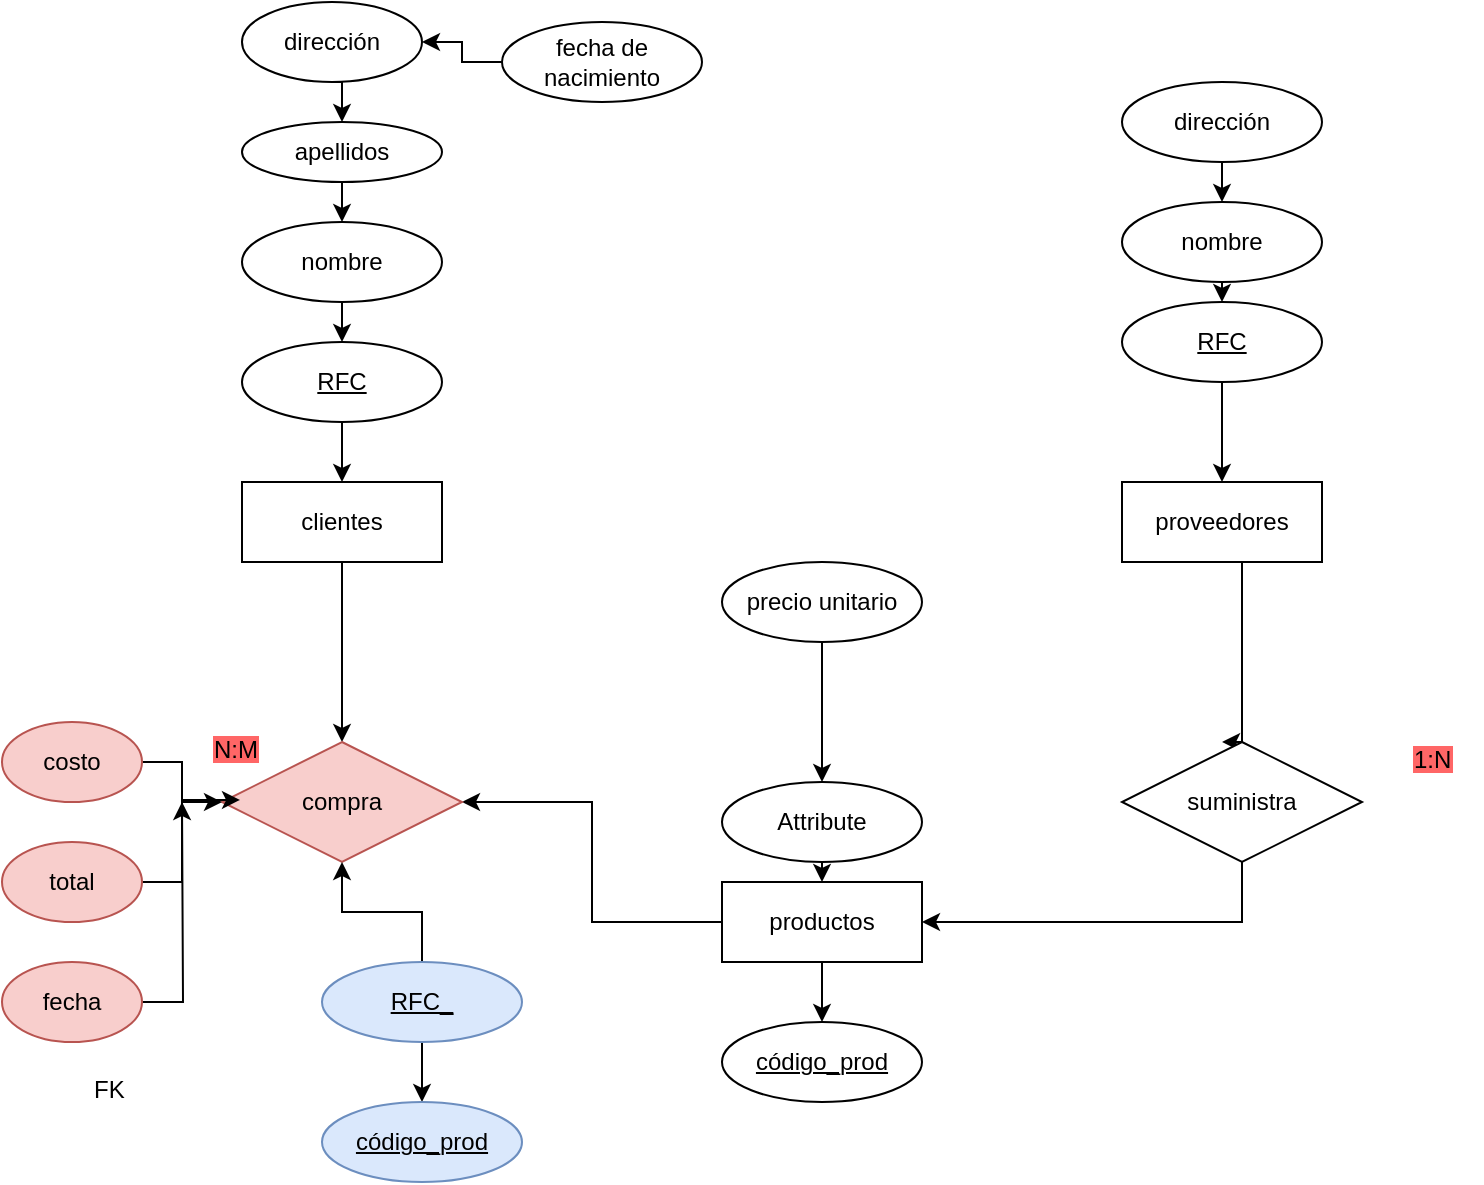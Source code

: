 <mxfile version="20.2.3" type="github">
  <diagram id="SpdsLTlt3C1zTrYzNMNh" name="Página-1">
    <mxGraphModel dx="1422" dy="794" grid="1" gridSize="10" guides="1" tooltips="1" connect="1" arrows="0" fold="1" page="1" pageScale="1" pageWidth="827" pageHeight="1169" math="0" shadow="0">
      <root>
        <mxCell id="0" />
        <mxCell id="1" parent="0" />
        <mxCell id="-u5mKM38-H2IbTdaF1BU-21" style="edgeStyle=orthogonalEdgeStyle;rounded=0;orthogonalLoop=1;jettySize=auto;html=1;exitX=0.5;exitY=1;exitDx=0;exitDy=0;" edge="1" parent="1" source="-u5mKM38-H2IbTdaF1BU-1" target="-u5mKM38-H2IbTdaF1BU-4">
          <mxGeometry relative="1" as="geometry" />
        </mxCell>
        <mxCell id="-u5mKM38-H2IbTdaF1BU-1" value="clientes" style="whiteSpace=wrap;html=1;align=center;" vertex="1" parent="1">
          <mxGeometry x="120" y="240" width="100" height="40" as="geometry" />
        </mxCell>
        <mxCell id="-u5mKM38-H2IbTdaF1BU-26" style="edgeStyle=orthogonalEdgeStyle;rounded=0;orthogonalLoop=1;jettySize=auto;html=1;exitX=0.5;exitY=1;exitDx=0;exitDy=0;entryX=0.417;entryY=0;entryDx=0;entryDy=0;entryPerimeter=0;" edge="1" parent="1" source="-u5mKM38-H2IbTdaF1BU-2" target="-u5mKM38-H2IbTdaF1BU-5">
          <mxGeometry relative="1" as="geometry">
            <Array as="points">
              <mxPoint x="620" y="280" />
              <mxPoint x="620" y="370" />
            </Array>
          </mxGeometry>
        </mxCell>
        <mxCell id="-u5mKM38-H2IbTdaF1BU-2" value="proveedores" style="whiteSpace=wrap;html=1;align=center;" vertex="1" parent="1">
          <mxGeometry x="560" y="240" width="100" height="40" as="geometry" />
        </mxCell>
        <mxCell id="-u5mKM38-H2IbTdaF1BU-30" value="" style="edgeStyle=orthogonalEdgeStyle;rounded=0;orthogonalLoop=1;jettySize=auto;html=1;" edge="1" parent="1" source="-u5mKM38-H2IbTdaF1BU-3" target="-u5mKM38-H2IbTdaF1BU-16">
          <mxGeometry relative="1" as="geometry" />
        </mxCell>
        <mxCell id="-u5mKM38-H2IbTdaF1BU-45" style="edgeStyle=orthogonalEdgeStyle;rounded=0;orthogonalLoop=1;jettySize=auto;html=1;exitX=0;exitY=0.5;exitDx=0;exitDy=0;entryX=1;entryY=0.5;entryDx=0;entryDy=0;" edge="1" parent="1" source="-u5mKM38-H2IbTdaF1BU-3" target="-u5mKM38-H2IbTdaF1BU-4">
          <mxGeometry relative="1" as="geometry" />
        </mxCell>
        <mxCell id="-u5mKM38-H2IbTdaF1BU-3" value="productos" style="whiteSpace=wrap;html=1;align=center;" vertex="1" parent="1">
          <mxGeometry x="360" y="440" width="100" height="40" as="geometry" />
        </mxCell>
        <mxCell id="-u5mKM38-H2IbTdaF1BU-4" value="compra" style="shape=rhombus;perimeter=rhombusPerimeter;whiteSpace=wrap;html=1;align=center;fillColor=#f8cecc;strokeColor=#b85450;" vertex="1" parent="1">
          <mxGeometry x="110" y="370" width="120" height="60" as="geometry" />
        </mxCell>
        <mxCell id="-u5mKM38-H2IbTdaF1BU-27" style="edgeStyle=orthogonalEdgeStyle;rounded=0;orthogonalLoop=1;jettySize=auto;html=1;exitX=0.5;exitY=1;exitDx=0;exitDy=0;entryX=1;entryY=0.5;entryDx=0;entryDy=0;" edge="1" parent="1" source="-u5mKM38-H2IbTdaF1BU-5" target="-u5mKM38-H2IbTdaF1BU-3">
          <mxGeometry relative="1" as="geometry" />
        </mxCell>
        <mxCell id="-u5mKM38-H2IbTdaF1BU-5" value="suministra" style="shape=rhombus;perimeter=rhombusPerimeter;whiteSpace=wrap;html=1;align=center;" vertex="1" parent="1">
          <mxGeometry x="560" y="370" width="120" height="60" as="geometry" />
        </mxCell>
        <mxCell id="-u5mKM38-H2IbTdaF1BU-22" style="edgeStyle=orthogonalEdgeStyle;rounded=0;orthogonalLoop=1;jettySize=auto;html=1;exitX=1;exitY=0.5;exitDx=0;exitDy=0;" edge="1" parent="1" source="-u5mKM38-H2IbTdaF1BU-8" target="-u5mKM38-H2IbTdaF1BU-4">
          <mxGeometry relative="1" as="geometry" />
        </mxCell>
        <mxCell id="-u5mKM38-H2IbTdaF1BU-8" value="costo" style="ellipse;whiteSpace=wrap;html=1;align=center;fillColor=#f8cecc;strokeColor=#b85450;" vertex="1" parent="1">
          <mxGeometry y="360" width="70" height="40" as="geometry" />
        </mxCell>
        <mxCell id="-u5mKM38-H2IbTdaF1BU-23" style="edgeStyle=orthogonalEdgeStyle;rounded=0;orthogonalLoop=1;jettySize=auto;html=1;exitX=1;exitY=0.5;exitDx=0;exitDy=0;entryX=0.075;entryY=0.483;entryDx=0;entryDy=0;entryPerimeter=0;" edge="1" parent="1" source="-u5mKM38-H2IbTdaF1BU-9" target="-u5mKM38-H2IbTdaF1BU-4">
          <mxGeometry relative="1" as="geometry" />
        </mxCell>
        <mxCell id="-u5mKM38-H2IbTdaF1BU-9" value="total" style="ellipse;whiteSpace=wrap;html=1;align=center;fillColor=#f8cecc;strokeColor=#b85450;" vertex="1" parent="1">
          <mxGeometry y="420" width="70" height="40" as="geometry" />
        </mxCell>
        <mxCell id="-u5mKM38-H2IbTdaF1BU-24" style="edgeStyle=orthogonalEdgeStyle;rounded=0;orthogonalLoop=1;jettySize=auto;html=1;exitX=1;exitY=0.5;exitDx=0;exitDy=0;" edge="1" parent="1" source="-u5mKM38-H2IbTdaF1BU-10">
          <mxGeometry relative="1" as="geometry">
            <mxPoint x="90" y="400" as="targetPoint" />
          </mxGeometry>
        </mxCell>
        <mxCell id="-u5mKM38-H2IbTdaF1BU-10" value="fecha" style="ellipse;whiteSpace=wrap;html=1;align=center;fillColor=#f8cecc;strokeColor=#b85450;" vertex="1" parent="1">
          <mxGeometry y="480" width="70" height="40" as="geometry" />
        </mxCell>
        <mxCell id="-u5mKM38-H2IbTdaF1BU-20" style="edgeStyle=orthogonalEdgeStyle;rounded=0;orthogonalLoop=1;jettySize=auto;html=1;exitX=0.5;exitY=1;exitDx=0;exitDy=0;entryX=0.5;entryY=0;entryDx=0;entryDy=0;" edge="1" parent="1" source="-u5mKM38-H2IbTdaF1BU-13" target="-u5mKM38-H2IbTdaF1BU-1">
          <mxGeometry relative="1" as="geometry" />
        </mxCell>
        <mxCell id="-u5mKM38-H2IbTdaF1BU-13" value="RFC" style="ellipse;whiteSpace=wrap;html=1;align=center;fontStyle=4;" vertex="1" parent="1">
          <mxGeometry x="120" y="170" width="100" height="40" as="geometry" />
        </mxCell>
        <mxCell id="-u5mKM38-H2IbTdaF1BU-25" style="edgeStyle=orthogonalEdgeStyle;rounded=0;orthogonalLoop=1;jettySize=auto;html=1;exitX=0.5;exitY=1;exitDx=0;exitDy=0;" edge="1" parent="1" source="-u5mKM38-H2IbTdaF1BU-15" target="-u5mKM38-H2IbTdaF1BU-2">
          <mxGeometry relative="1" as="geometry" />
        </mxCell>
        <mxCell id="-u5mKM38-H2IbTdaF1BU-15" value="RFC" style="ellipse;whiteSpace=wrap;html=1;align=center;fontStyle=4;" vertex="1" parent="1">
          <mxGeometry x="560" y="150" width="100" height="40" as="geometry" />
        </mxCell>
        <mxCell id="-u5mKM38-H2IbTdaF1BU-29" style="edgeStyle=orthogonalEdgeStyle;rounded=0;orthogonalLoop=1;jettySize=auto;html=1;" edge="1" parent="1">
          <mxGeometry relative="1" as="geometry">
            <mxPoint x="410" y="430" as="targetPoint" />
            <mxPoint x="410" y="430" as="sourcePoint" />
          </mxGeometry>
        </mxCell>
        <mxCell id="-u5mKM38-H2IbTdaF1BU-16" value="código_prod" style="ellipse;whiteSpace=wrap;html=1;align=center;fontStyle=4;" vertex="1" parent="1">
          <mxGeometry x="360" y="510" width="100" height="40" as="geometry" />
        </mxCell>
        <mxCell id="-u5mKM38-H2IbTdaF1BU-46" value="" style="edgeStyle=orthogonalEdgeStyle;rounded=0;orthogonalLoop=1;jettySize=auto;html=1;" edge="1" parent="1" source="-u5mKM38-H2IbTdaF1BU-17" target="-u5mKM38-H2IbTdaF1BU-18">
          <mxGeometry relative="1" as="geometry" />
        </mxCell>
        <mxCell id="-u5mKM38-H2IbTdaF1BU-47" style="edgeStyle=orthogonalEdgeStyle;rounded=0;orthogonalLoop=1;jettySize=auto;html=1;exitX=0.5;exitY=0;exitDx=0;exitDy=0;" edge="1" parent="1" source="-u5mKM38-H2IbTdaF1BU-17" target="-u5mKM38-H2IbTdaF1BU-4">
          <mxGeometry relative="1" as="geometry" />
        </mxCell>
        <mxCell id="-u5mKM38-H2IbTdaF1BU-17" value="RFC_" style="ellipse;whiteSpace=wrap;html=1;align=center;fontStyle=4;fillColor=#dae8fc;strokeColor=#6c8ebf;" vertex="1" parent="1">
          <mxGeometry x="160" y="480" width="100" height="40" as="geometry" />
        </mxCell>
        <mxCell id="-u5mKM38-H2IbTdaF1BU-18" value="código_prod" style="ellipse;whiteSpace=wrap;html=1;align=center;fontStyle=4;fillColor=#dae8fc;strokeColor=#6c8ebf;" vertex="1" parent="1">
          <mxGeometry x="160" y="550" width="100" height="40" as="geometry" />
        </mxCell>
        <mxCell id="-u5mKM38-H2IbTdaF1BU-43" value="" style="line;strokeWidth=1;rotatable=0;dashed=0;labelPosition=right;align=left;verticalAlign=middle;spacingTop=0;spacingLeft=6;points=[];portConstraint=eastwest;labelBackgroundColor=#FF6666;" vertex="1" parent="1">
          <mxGeometry x="380" y="400" width="60" height="10" as="geometry" />
        </mxCell>
        <mxCell id="-u5mKM38-H2IbTdaF1BU-44" value="" style="line;strokeWidth=1;rotatable=0;dashed=0;labelPosition=right;align=left;verticalAlign=middle;spacingTop=0;spacingLeft=6;points=[];portConstraint=eastwest;labelBackgroundColor=#FF6666;" vertex="1" parent="1">
          <mxGeometry x="380" y="400" width="60" height="10" as="geometry" />
        </mxCell>
        <mxCell id="-u5mKM38-H2IbTdaF1BU-49" value="1:N" style="text;strokeColor=none;fillColor=none;spacingLeft=4;spacingRight=4;overflow=hidden;rotatable=0;points=[[0,0.5],[1,0.5]];portConstraint=eastwest;fontSize=12;labelBackgroundColor=#FF6666;" vertex="1" parent="1">
          <mxGeometry x="700" y="365" width="40" height="30" as="geometry" />
        </mxCell>
        <mxCell id="-u5mKM38-H2IbTdaF1BU-50" value="N:M" style="text;strokeColor=none;fillColor=none;spacingLeft=4;spacingRight=4;overflow=hidden;rotatable=0;points=[[0,0.5],[1,0.5]];portConstraint=eastwest;fontSize=12;labelBackgroundColor=#FF6666;" vertex="1" parent="1">
          <mxGeometry x="100" y="360" width="40" height="30" as="geometry" />
        </mxCell>
        <mxCell id="-u5mKM38-H2IbTdaF1BU-71" style="edgeStyle=orthogonalEdgeStyle;rounded=0;orthogonalLoop=1;jettySize=auto;html=1;exitX=0.5;exitY=1;exitDx=0;exitDy=0;entryX=0.5;entryY=0;entryDx=0;entryDy=0;" edge="1" parent="1" source="-u5mKM38-H2IbTdaF1BU-51" target="-u5mKM38-H2IbTdaF1BU-3">
          <mxGeometry relative="1" as="geometry" />
        </mxCell>
        <mxCell id="-u5mKM38-H2IbTdaF1BU-51" value="Attribute" style="ellipse;whiteSpace=wrap;html=1;align=center;labelBackgroundColor=none;" vertex="1" parent="1">
          <mxGeometry x="360" y="390" width="100" height="40" as="geometry" />
        </mxCell>
        <mxCell id="-u5mKM38-H2IbTdaF1BU-68" style="edgeStyle=orthogonalEdgeStyle;rounded=0;orthogonalLoop=1;jettySize=auto;html=1;exitX=0.5;exitY=1;exitDx=0;exitDy=0;entryX=0.5;entryY=0;entryDx=0;entryDy=0;" edge="1" parent="1" source="-u5mKM38-H2IbTdaF1BU-53" target="-u5mKM38-H2IbTdaF1BU-57">
          <mxGeometry relative="1" as="geometry" />
        </mxCell>
        <mxCell id="-u5mKM38-H2IbTdaF1BU-53" value="apellidos" style="ellipse;whiteSpace=wrap;html=1;align=center;labelBackgroundColor=none;" vertex="1" parent="1">
          <mxGeometry x="120" y="60" width="100" height="30" as="geometry" />
        </mxCell>
        <mxCell id="-u5mKM38-H2IbTdaF1BU-67" style="edgeStyle=orthogonalEdgeStyle;rounded=0;orthogonalLoop=1;jettySize=auto;html=1;exitX=0.5;exitY=1;exitDx=0;exitDy=0;entryX=0.5;entryY=0;entryDx=0;entryDy=0;" edge="1" parent="1" source="-u5mKM38-H2IbTdaF1BU-55" target="-u5mKM38-H2IbTdaF1BU-53">
          <mxGeometry relative="1" as="geometry" />
        </mxCell>
        <mxCell id="-u5mKM38-H2IbTdaF1BU-55" value="dirección" style="ellipse;whiteSpace=wrap;html=1;align=center;labelBackgroundColor=none;" vertex="1" parent="1">
          <mxGeometry x="120" width="90" height="40" as="geometry" />
        </mxCell>
        <mxCell id="-u5mKM38-H2IbTdaF1BU-70" style="edgeStyle=orthogonalEdgeStyle;rounded=0;orthogonalLoop=1;jettySize=auto;html=1;exitX=0.5;exitY=1;exitDx=0;exitDy=0;entryX=0.5;entryY=0;entryDx=0;entryDy=0;" edge="1" parent="1" source="-u5mKM38-H2IbTdaF1BU-56" target="-u5mKM38-H2IbTdaF1BU-51">
          <mxGeometry relative="1" as="geometry" />
        </mxCell>
        <mxCell id="-u5mKM38-H2IbTdaF1BU-56" value="precio unitario" style="ellipse;whiteSpace=wrap;html=1;align=center;labelBackgroundColor=none;" vertex="1" parent="1">
          <mxGeometry x="360" y="280" width="100" height="40" as="geometry" />
        </mxCell>
        <mxCell id="-u5mKM38-H2IbTdaF1BU-69" style="edgeStyle=orthogonalEdgeStyle;rounded=0;orthogonalLoop=1;jettySize=auto;html=1;exitX=0.5;exitY=1;exitDx=0;exitDy=0;entryX=0.5;entryY=0;entryDx=0;entryDy=0;" edge="1" parent="1" source="-u5mKM38-H2IbTdaF1BU-57" target="-u5mKM38-H2IbTdaF1BU-13">
          <mxGeometry relative="1" as="geometry" />
        </mxCell>
        <mxCell id="-u5mKM38-H2IbTdaF1BU-57" value="nombre" style="ellipse;whiteSpace=wrap;html=1;align=center;labelBackgroundColor=none;" vertex="1" parent="1">
          <mxGeometry x="120" y="110" width="100" height="40" as="geometry" />
        </mxCell>
        <mxCell id="-u5mKM38-H2IbTdaF1BU-65" style="edgeStyle=orthogonalEdgeStyle;rounded=0;orthogonalLoop=1;jettySize=auto;html=1;exitX=0;exitY=0.5;exitDx=0;exitDy=0;entryX=1;entryY=0.5;entryDx=0;entryDy=0;" edge="1" parent="1" source="-u5mKM38-H2IbTdaF1BU-58" target="-u5mKM38-H2IbTdaF1BU-55">
          <mxGeometry relative="1" as="geometry" />
        </mxCell>
        <mxCell id="-u5mKM38-H2IbTdaF1BU-58" value="fecha de nacimiento" style="ellipse;whiteSpace=wrap;html=1;align=center;labelBackgroundColor=none;" vertex="1" parent="1">
          <mxGeometry x="250" y="10" width="100" height="40" as="geometry" />
        </mxCell>
        <mxCell id="-u5mKM38-H2IbTdaF1BU-63" style="edgeStyle=orthogonalEdgeStyle;rounded=0;orthogonalLoop=1;jettySize=auto;html=1;exitX=0.5;exitY=1;exitDx=0;exitDy=0;entryX=0.5;entryY=0;entryDx=0;entryDy=0;" edge="1" parent="1" source="-u5mKM38-H2IbTdaF1BU-59" target="-u5mKM38-H2IbTdaF1BU-15">
          <mxGeometry relative="1" as="geometry" />
        </mxCell>
        <mxCell id="-u5mKM38-H2IbTdaF1BU-59" value="nombre" style="ellipse;whiteSpace=wrap;html=1;align=center;labelBackgroundColor=none;" vertex="1" parent="1">
          <mxGeometry x="560" y="100" width="100" height="40" as="geometry" />
        </mxCell>
        <mxCell id="-u5mKM38-H2IbTdaF1BU-62" style="edgeStyle=orthogonalEdgeStyle;rounded=0;orthogonalLoop=1;jettySize=auto;html=1;exitX=0.5;exitY=1;exitDx=0;exitDy=0;entryX=0.5;entryY=0;entryDx=0;entryDy=0;" edge="1" parent="1" source="-u5mKM38-H2IbTdaF1BU-60" target="-u5mKM38-H2IbTdaF1BU-59">
          <mxGeometry relative="1" as="geometry" />
        </mxCell>
        <mxCell id="-u5mKM38-H2IbTdaF1BU-60" value="dirección" style="ellipse;whiteSpace=wrap;html=1;align=center;labelBackgroundColor=none;" vertex="1" parent="1">
          <mxGeometry x="560" y="40" width="100" height="40" as="geometry" />
        </mxCell>
        <mxCell id="-u5mKM38-H2IbTdaF1BU-72" value="FK&#xa;" style="text;strokeColor=none;fillColor=none;spacingLeft=4;spacingRight=4;overflow=hidden;rotatable=0;points=[[0,0.5],[1,0.5]];portConstraint=eastwest;fontSize=12;labelBackgroundColor=none;" vertex="1" parent="1">
          <mxGeometry x="40" y="530" width="40" height="30" as="geometry" />
        </mxCell>
      </root>
    </mxGraphModel>
  </diagram>
</mxfile>
